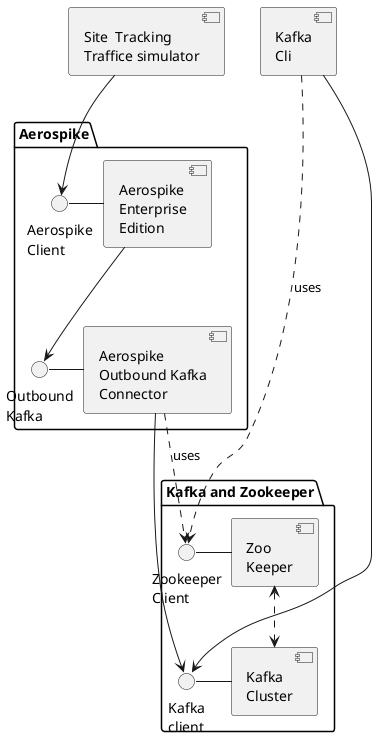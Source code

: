 @startuml

'left to right direction
together {
component [Kafka\nCli] as kafCli
component [Site  Tracking\nTraffice simulator] as traffic
}

package "Aerospike" {
() "Aerospike\nClient" as asClient
component [Aerospike\nEnterprise\nEdition] as asee
asClient - asee

() "Outbound\nKafka" as asOutbound
component [Aerospike\nOutbound Kafka\nConnector] as asKafka
asOutbound - asKafka
}
package "Kafka and Zookeeper" {
() "Kafka\nclient" as kafClient
component [Kafka\nCluster] as kafCluster
kafClient - kafCluster

() "Zookeeper\nClient" as zooClient
component [Zoo\nKeeper] as zookeeper
zooClient - zookeeper
}

traffic --> asClient

asee --> asOutbound
asKafka ..> zooClient: uses
zookeeper <..> kafCluster

asKafka --> kafClient

kafCli .d.> zooClient: uses
kafCli -d-> kafClient
@enduml